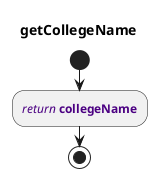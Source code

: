 @startuml
title getCollegeName
start
:<color:INDIGO><i>return</i></color> <color:INDIGO><b>collegeName</b></color>;
stop
@enduml

